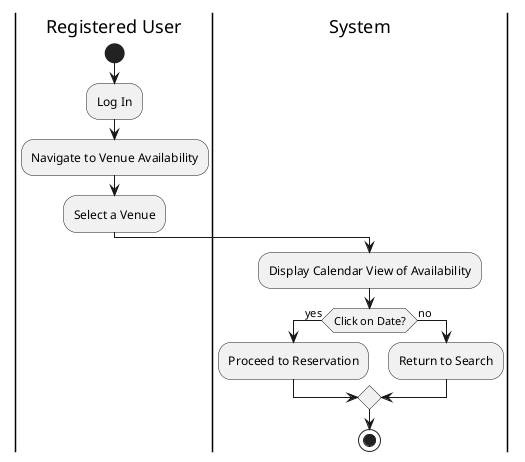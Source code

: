 @startuml
|Registered User|
start
:Log In;
:Navigate to Venue Availability;
:Select a Venue;
|System|
:Display Calendar View of Availability;
if (Click on Date?) then (yes)
    :Proceed to Reservation;
else (no)
    :Return to Search;
endif
stop
@enduml
